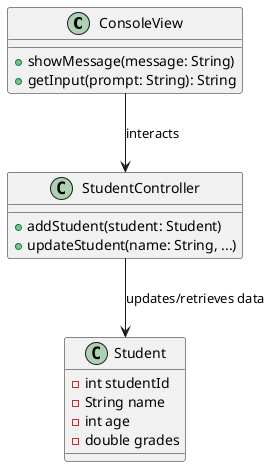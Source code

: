 @startuml
class ConsoleView {
  + showMessage(message: String)
  + getInput(prompt: String): String
}

class StudentController {
  + addStudent(student: Student)
  + updateStudent(name: String, ...)
}

class Student {
  - int studentId
  - String name
  - int age
  - double grades
}

ConsoleView --> StudentController : interacts
StudentController --> Student : updates/retrieves data
@enduml

